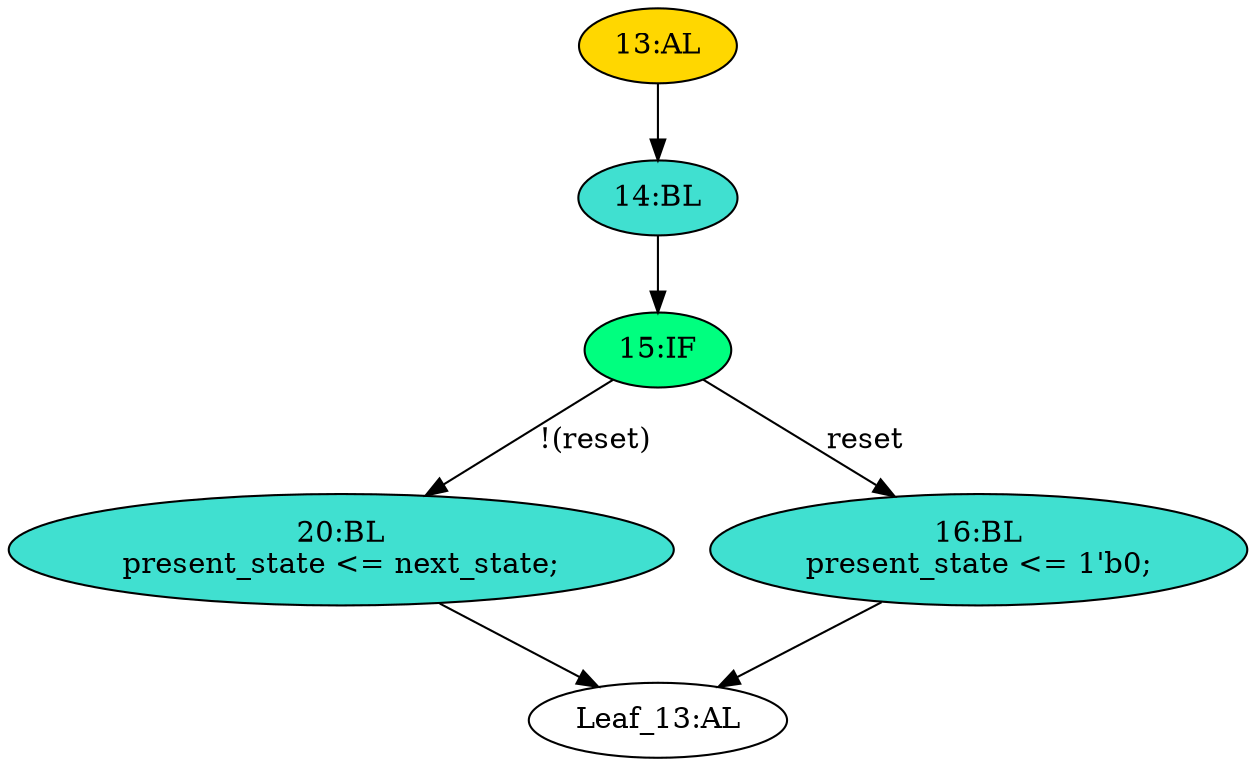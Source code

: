 strict digraph "" {
	node [label="\N"];
	"13:AL"	[ast="<pyverilog.vparser.ast.Always object at 0x7f8b32f0b490>",
		clk_sens=True,
		fillcolor=gold,
		label="13:AL",
		sens="['clk']",
		statements="[]",
		style=filled,
		typ=Always,
		use_var="['reset', 'next_state']"];
	"14:BL"	[ast="<pyverilog.vparser.ast.Block object at 0x7f8b32f2ed90>",
		fillcolor=turquoise,
		label="14:BL",
		statements="[]",
		style=filled,
		typ=Block];
	"13:AL" -> "14:BL"	[cond="[]",
		lineno=None];
	"20:BL"	[ast="<pyverilog.vparser.ast.Block object at 0x7f8b32f0b050>",
		fillcolor=turquoise,
		label="20:BL
present_state <= next_state;",
		statements="[<pyverilog.vparser.ast.NonblockingSubstitution object at 0x7f8b32f0b090>]",
		style=filled,
		typ=Block];
	"Leaf_13:AL"	[def_var="['present_state']",
		label="Leaf_13:AL"];
	"20:BL" -> "Leaf_13:AL"	[cond="[]",
		lineno=None];
	"15:IF"	[ast="<pyverilog.vparser.ast.IfStatement object at 0x7f8b32f2ef90>",
		fillcolor=springgreen,
		label="15:IF",
		statements="[]",
		style=filled,
		typ=IfStatement];
	"15:IF" -> "20:BL"	[cond="['reset']",
		label="!(reset)",
		lineno=15];
	"16:BL"	[ast="<pyverilog.vparser.ast.Block object at 0x7f8b32f0b290>",
		fillcolor=turquoise,
		label="16:BL
present_state <= 1'b0;",
		statements="[<pyverilog.vparser.ast.NonblockingSubstitution object at 0x7f8b32f0b2d0>]",
		style=filled,
		typ=Block];
	"15:IF" -> "16:BL"	[cond="['reset']",
		label=reset,
		lineno=15];
	"14:BL" -> "15:IF"	[cond="[]",
		lineno=None];
	"16:BL" -> "Leaf_13:AL"	[cond="[]",
		lineno=None];
}
